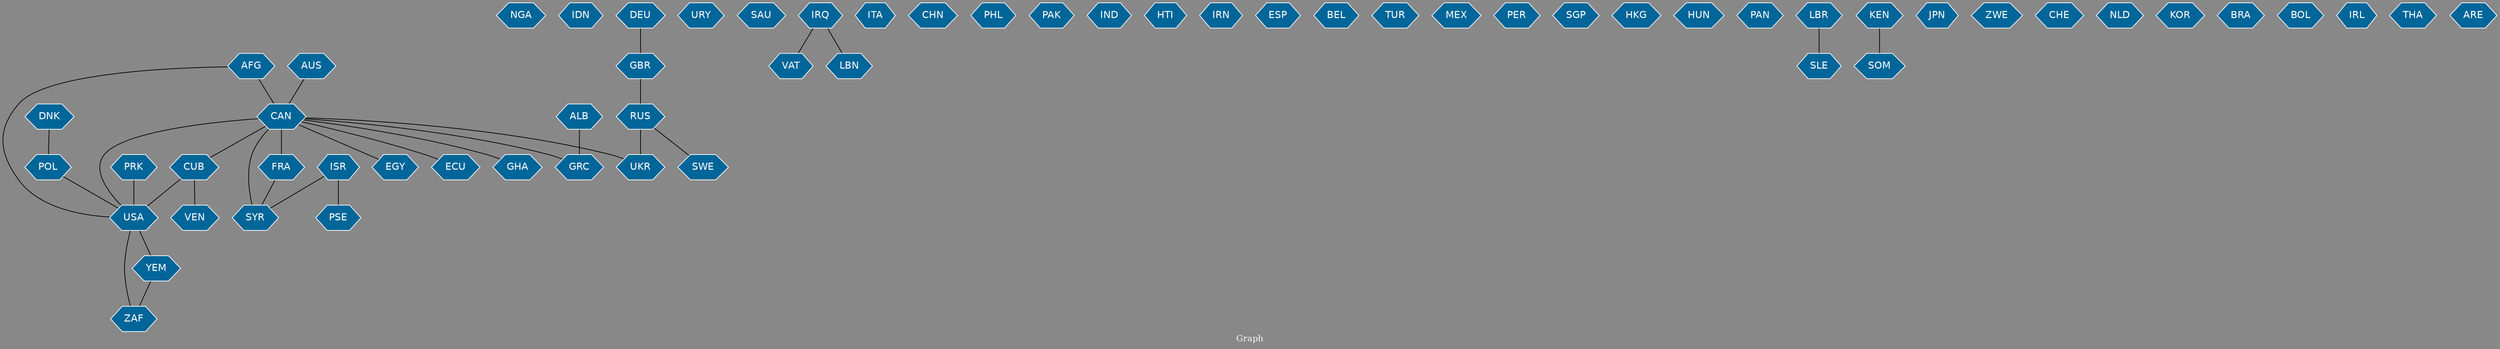 // Countries together in item graph
graph {
	graph [bgcolor="#888888" fontcolor=white fontsize=12 label="Graph" outputorder=edgesfirst overlap=prism]
	node [color=white fillcolor="#006699" fontcolor=white fontname=Helvetica shape=hexagon style=filled]
	edge [arrowhead=open color=black fontcolor=white fontname=Courier fontsize=12]
		NGA [label=NGA]
		IDN [label=IDN]
		CAN [label=CAN]
		URY [label=URY]
		SAU [label=SAU]
		IRQ [label=IRQ]
		ITA [label=ITA]
		CUB [label=CUB]
		CHN [label=CHN]
		SYR [label=SYR]
		GBR [label=GBR]
		PRK [label=PRK]
		PHL [label=PHL]
		RUS [label=RUS]
		USA [label=USA]
		AUS [label=AUS]
		GRC [label=GRC]
		PAK [label=PAK]
		IND [label=IND]
		HTI [label=HTI]
		ALB [label=ALB]
		DEU [label=DEU]
		VAT [label=VAT]
		IRN [label=IRN]
		ESP [label=ESP]
		BEL [label=BEL]
		FRA [label=FRA]
		ISR [label=ISR]
		TUR [label=TUR]
		MEX [label=MEX]
		PSE [label=PSE]
		YEM [label=YEM]
		ZAF [label=ZAF]
		PER [label=PER]
		AFG [label=AFG]
		SGP [label=SGP]
		HKG [label=HKG]
		SWE [label=SWE]
		EGY [label=EGY]
		UKR [label=UKR]
		VEN [label=VEN]
		HUN [label=HUN]
		PAN [label=PAN]
		SLE [label=SLE]
		KEN [label=KEN]
		JPN [label=JPN]
		ZWE [label=ZWE]
		CHE [label=CHE]
		SOM [label=SOM]
		LBN [label=LBN]
		NLD [label=NLD]
		KOR [label=KOR]
		BRA [label=BRA]
		ECU [label=ECU]
		LBR [label=LBR]
		POL [label=POL]
		BOL [label=BOL]
		GHA [label=GHA]
		IRL [label=IRL]
		THA [label=THA]
		DNK [label=DNK]
		ARE [label=ARE]
			USA -- ZAF [weight=1]
			ISR -- PSE [weight=5]
			CAN -- EGY [weight=1]
			ISR -- SYR [weight=1]
			AFG -- CAN [weight=2]
			CAN -- USA [weight=1]
			AUS -- CAN [weight=1]
			CAN -- UKR [weight=1]
			CAN -- GHA [weight=1]
			CAN -- CUB [weight=1]
			IRQ -- LBN [weight=1]
			DEU -- GBR [weight=1]
			FRA -- SYR [weight=1]
			CAN -- GRC [weight=2]
			YEM -- ZAF [weight=1]
			DNK -- POL [weight=1]
			CAN -- FRA [weight=1]
			RUS -- UKR [weight=4]
			CUB -- USA [weight=3]
			CAN -- SYR [weight=3]
			ALB -- GRC [weight=1]
			USA -- YEM [weight=1]
			LBR -- SLE [weight=1]
			GBR -- RUS [weight=1]
			KEN -- SOM [weight=1]
			RUS -- SWE [weight=1]
			PRK -- USA [weight=4]
			POL -- USA [weight=1]
			IRQ -- VAT [weight=1]
			AFG -- USA [weight=1]
			CAN -- ECU [weight=1]
			CUB -- VEN [weight=1]
}